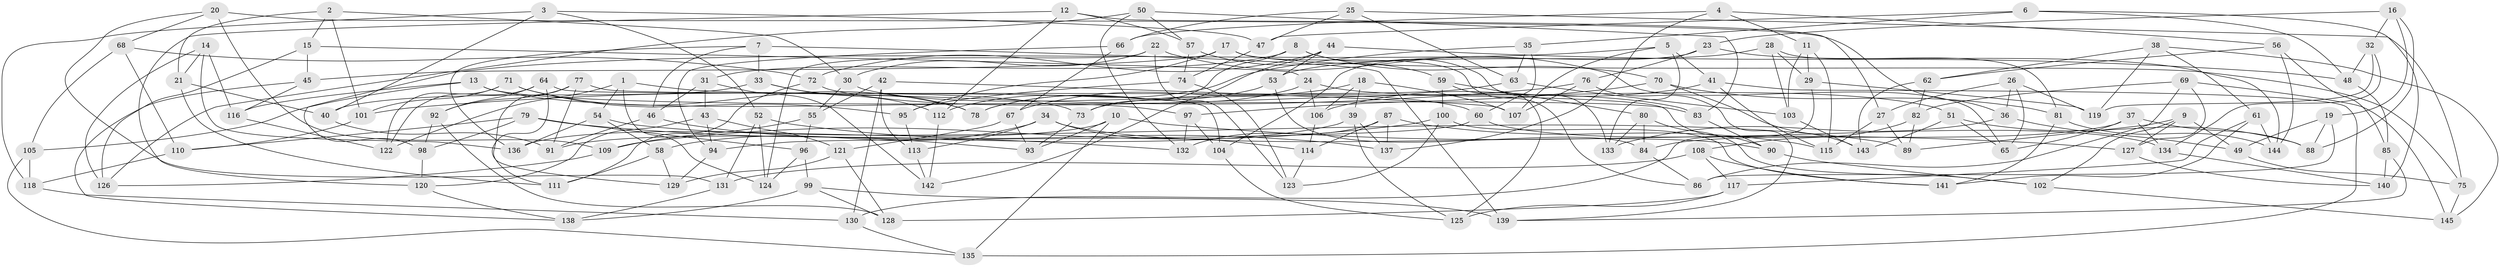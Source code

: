 // Generated by graph-tools (version 1.1) at 2025/37/03/09/25 02:37:46]
// undirected, 145 vertices, 290 edges
graph export_dot {
graph [start="1"]
  node [color=gray90,style=filled];
  1;
  2;
  3;
  4;
  5;
  6;
  7;
  8;
  9;
  10;
  11;
  12;
  13;
  14;
  15;
  16;
  17;
  18;
  19;
  20;
  21;
  22;
  23;
  24;
  25;
  26;
  27;
  28;
  29;
  30;
  31;
  32;
  33;
  34;
  35;
  36;
  37;
  38;
  39;
  40;
  41;
  42;
  43;
  44;
  45;
  46;
  47;
  48;
  49;
  50;
  51;
  52;
  53;
  54;
  55;
  56;
  57;
  58;
  59;
  60;
  61;
  62;
  63;
  64;
  65;
  66;
  67;
  68;
  69;
  70;
  71;
  72;
  73;
  74;
  75;
  76;
  77;
  78;
  79;
  80;
  81;
  82;
  83;
  84;
  85;
  86;
  87;
  88;
  89;
  90;
  91;
  92;
  93;
  94;
  95;
  96;
  97;
  98;
  99;
  100;
  101;
  102;
  103;
  104;
  105;
  106;
  107;
  108;
  109;
  110;
  111;
  112;
  113;
  114;
  115;
  116;
  117;
  118;
  119;
  120;
  121;
  122;
  123;
  124;
  125;
  126;
  127;
  128;
  129;
  130;
  131;
  132;
  133;
  134;
  135;
  136;
  137;
  138;
  139;
  140;
  141;
  142;
  143;
  144;
  145;
  1 -- 124;
  1 -- 54;
  1 -- 122;
  1 -- 73;
  2 -- 101;
  2 -- 30;
  2 -- 15;
  2 -- 21;
  3 -- 118;
  3 -- 47;
  3 -- 40;
  3 -- 52;
  4 -- 137;
  4 -- 11;
  4 -- 66;
  4 -- 56;
  5 -- 107;
  5 -- 133;
  5 -- 41;
  5 -- 98;
  6 -- 35;
  6 -- 48;
  6 -- 47;
  6 -- 140;
  7 -- 46;
  7 -- 139;
  7 -- 136;
  7 -- 33;
  8 -- 133;
  8 -- 31;
  8 -- 73;
  8 -- 70;
  9 -- 49;
  9 -- 102;
  9 -- 89;
  9 -- 127;
  10 -- 93;
  10 -- 127;
  10 -- 136;
  10 -- 135;
  11 -- 115;
  11 -- 29;
  11 -- 103;
  12 -- 57;
  12 -- 120;
  12 -- 112;
  12 -- 27;
  13 -- 116;
  13 -- 97;
  13 -- 83;
  13 -- 105;
  14 -- 116;
  14 -- 136;
  14 -- 21;
  14 -- 126;
  15 -- 126;
  15 -- 24;
  15 -- 45;
  16 -- 19;
  16 -- 32;
  16 -- 88;
  16 -- 23;
  17 -- 75;
  17 -- 45;
  17 -- 86;
  17 -- 95;
  18 -- 106;
  18 -- 107;
  18 -- 67;
  18 -- 39;
  19 -- 86;
  19 -- 88;
  19 -- 49;
  20 -- 68;
  20 -- 36;
  20 -- 109;
  20 -- 131;
  21 -- 111;
  21 -- 40;
  22 -- 123;
  22 -- 65;
  22 -- 124;
  22 -- 30;
  23 -- 104;
  23 -- 76;
  23 -- 144;
  24 -- 51;
  24 -- 78;
  24 -- 106;
  25 -- 75;
  25 -- 66;
  25 -- 47;
  25 -- 63;
  26 -- 36;
  26 -- 65;
  26 -- 27;
  26 -- 119;
  27 -- 115;
  27 -- 89;
  28 -- 53;
  28 -- 81;
  28 -- 103;
  28 -- 29;
  29 -- 130;
  29 -- 119;
  30 -- 55;
  30 -- 60;
  31 -- 142;
  31 -- 46;
  31 -- 43;
  32 -- 119;
  32 -- 134;
  32 -- 48;
  33 -- 112;
  33 -- 40;
  33 -- 78;
  34 -- 58;
  34 -- 114;
  34 -- 90;
  34 -- 113;
  35 -- 112;
  35 -- 63;
  35 -- 60;
  36 -- 49;
  36 -- 133;
  37 -- 134;
  37 -- 84;
  37 -- 65;
  37 -- 88;
  38 -- 62;
  38 -- 119;
  38 -- 61;
  38 -- 145;
  39 -- 91;
  39 -- 125;
  39 -- 137;
  40 -- 91;
  41 -- 115;
  41 -- 135;
  41 -- 106;
  42 -- 107;
  42 -- 113;
  42 -- 130;
  42 -- 55;
  43 -- 120;
  43 -- 121;
  43 -- 94;
  44 -- 72;
  44 -- 53;
  44 -- 48;
  44 -- 142;
  45 -- 138;
  45 -- 116;
  46 -- 91;
  46 -- 93;
  47 -- 74;
  48 -- 85;
  49 -- 75;
  50 -- 132;
  50 -- 57;
  50 -- 83;
  50 -- 126;
  51 -- 65;
  51 -- 143;
  51 -- 88;
  52 -- 137;
  52 -- 124;
  52 -- 131;
  53 -- 78;
  53 -- 84;
  54 -- 58;
  54 -- 89;
  54 -- 136;
  55 -- 109;
  55 -- 96;
  56 -- 85;
  56 -- 144;
  56 -- 62;
  57 -- 59;
  57 -- 74;
  58 -- 111;
  58 -- 129;
  59 -- 100;
  59 -- 80;
  59 -- 125;
  60 -- 134;
  60 -- 94;
  61 -- 141;
  61 -- 117;
  61 -- 144;
  62 -- 82;
  62 -- 143;
  63 -- 73;
  63 -- 103;
  64 -- 104;
  64 -- 122;
  64 -- 129;
  64 -- 92;
  66 -- 94;
  66 -- 67;
  67 -- 93;
  67 -- 121;
  68 -- 110;
  68 -- 105;
  68 -- 72;
  69 -- 86;
  69 -- 82;
  69 -- 145;
  69 -- 127;
  70 -- 143;
  70 -- 81;
  70 -- 97;
  71 -- 78;
  71 -- 101;
  71 -- 95;
  71 -- 122;
  72 -- 111;
  72 -- 83;
  73 -- 93;
  74 -- 95;
  74 -- 123;
  75 -- 145;
  76 -- 107;
  76 -- 101;
  76 -- 139;
  77 -- 111;
  77 -- 90;
  77 -- 91;
  77 -- 92;
  79 -- 96;
  79 -- 110;
  79 -- 98;
  79 -- 132;
  80 -- 133;
  80 -- 102;
  80 -- 84;
  81 -- 141;
  81 -- 144;
  82 -- 108;
  82 -- 89;
  83 -- 90;
  84 -- 86;
  85 -- 139;
  85 -- 140;
  87 -- 114;
  87 -- 115;
  87 -- 137;
  87 -- 132;
  90 -- 102;
  92 -- 98;
  92 -- 128;
  94 -- 129;
  95 -- 113;
  96 -- 99;
  96 -- 124;
  97 -- 132;
  97 -- 104;
  98 -- 120;
  99 -- 139;
  99 -- 138;
  99 -- 128;
  100 -- 141;
  100 -- 123;
  100 -- 109;
  101 -- 110;
  102 -- 145;
  103 -- 143;
  104 -- 125;
  105 -- 135;
  105 -- 118;
  106 -- 114;
  108 -- 131;
  108 -- 141;
  108 -- 117;
  109 -- 126;
  110 -- 118;
  112 -- 142;
  113 -- 142;
  114 -- 123;
  116 -- 122;
  117 -- 125;
  117 -- 128;
  118 -- 130;
  120 -- 138;
  121 -- 128;
  121 -- 129;
  127 -- 140;
  130 -- 135;
  131 -- 138;
  134 -- 140;
}
